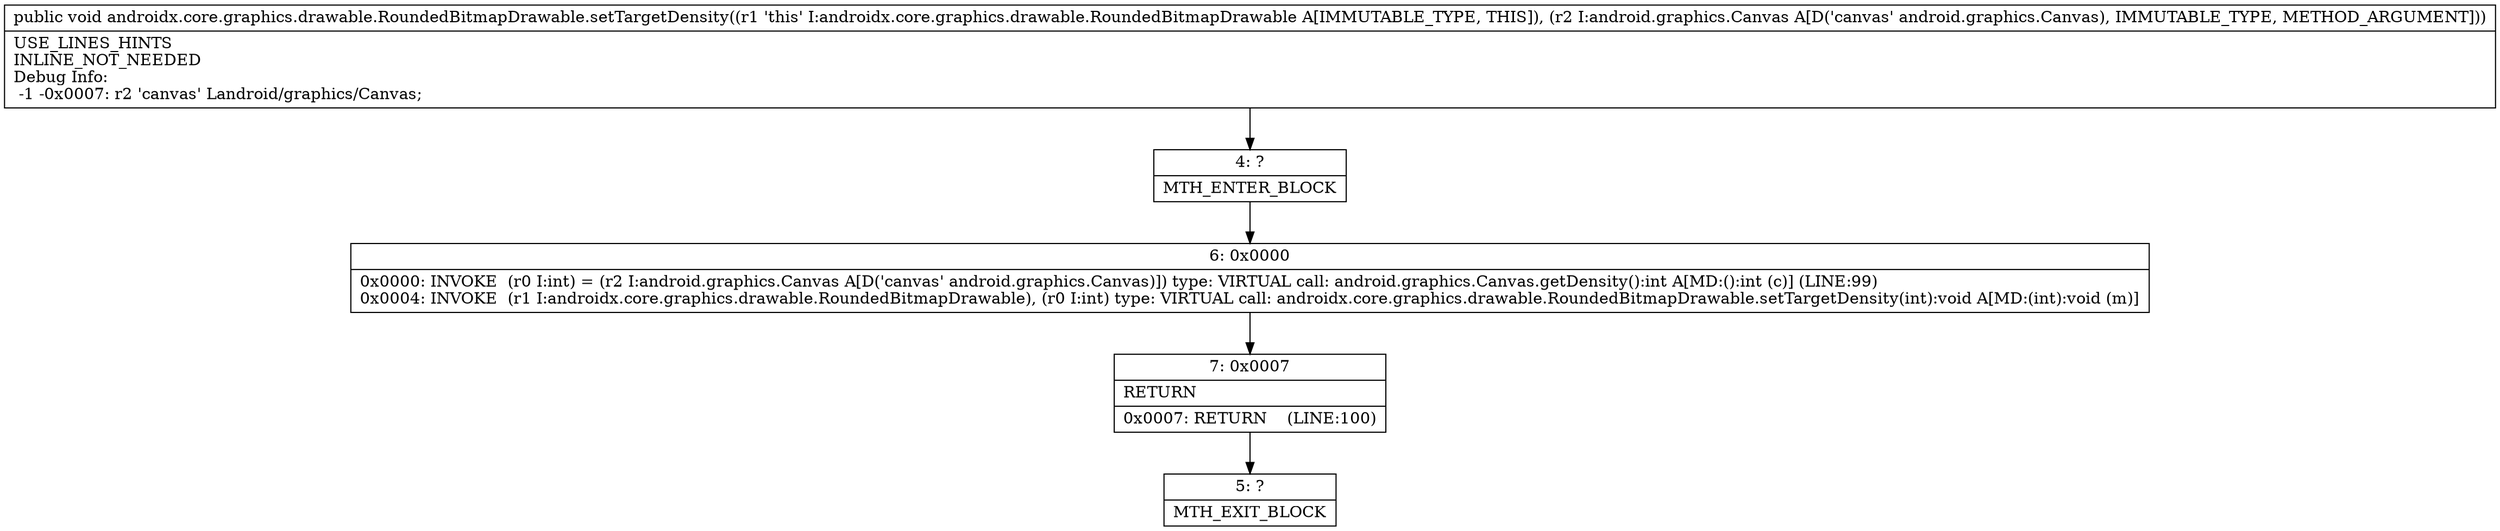 digraph "CFG forandroidx.core.graphics.drawable.RoundedBitmapDrawable.setTargetDensity(Landroid\/graphics\/Canvas;)V" {
Node_4 [shape=record,label="{4\:\ ?|MTH_ENTER_BLOCK\l}"];
Node_6 [shape=record,label="{6\:\ 0x0000|0x0000: INVOKE  (r0 I:int) = (r2 I:android.graphics.Canvas A[D('canvas' android.graphics.Canvas)]) type: VIRTUAL call: android.graphics.Canvas.getDensity():int A[MD:():int (c)] (LINE:99)\l0x0004: INVOKE  (r1 I:androidx.core.graphics.drawable.RoundedBitmapDrawable), (r0 I:int) type: VIRTUAL call: androidx.core.graphics.drawable.RoundedBitmapDrawable.setTargetDensity(int):void A[MD:(int):void (m)]\l}"];
Node_7 [shape=record,label="{7\:\ 0x0007|RETURN\l|0x0007: RETURN    (LINE:100)\l}"];
Node_5 [shape=record,label="{5\:\ ?|MTH_EXIT_BLOCK\l}"];
MethodNode[shape=record,label="{public void androidx.core.graphics.drawable.RoundedBitmapDrawable.setTargetDensity((r1 'this' I:androidx.core.graphics.drawable.RoundedBitmapDrawable A[IMMUTABLE_TYPE, THIS]), (r2 I:android.graphics.Canvas A[D('canvas' android.graphics.Canvas), IMMUTABLE_TYPE, METHOD_ARGUMENT]))  | USE_LINES_HINTS\lINLINE_NOT_NEEDED\lDebug Info:\l  \-1 \-0x0007: r2 'canvas' Landroid\/graphics\/Canvas;\l}"];
MethodNode -> Node_4;Node_4 -> Node_6;
Node_6 -> Node_7;
Node_7 -> Node_5;
}

